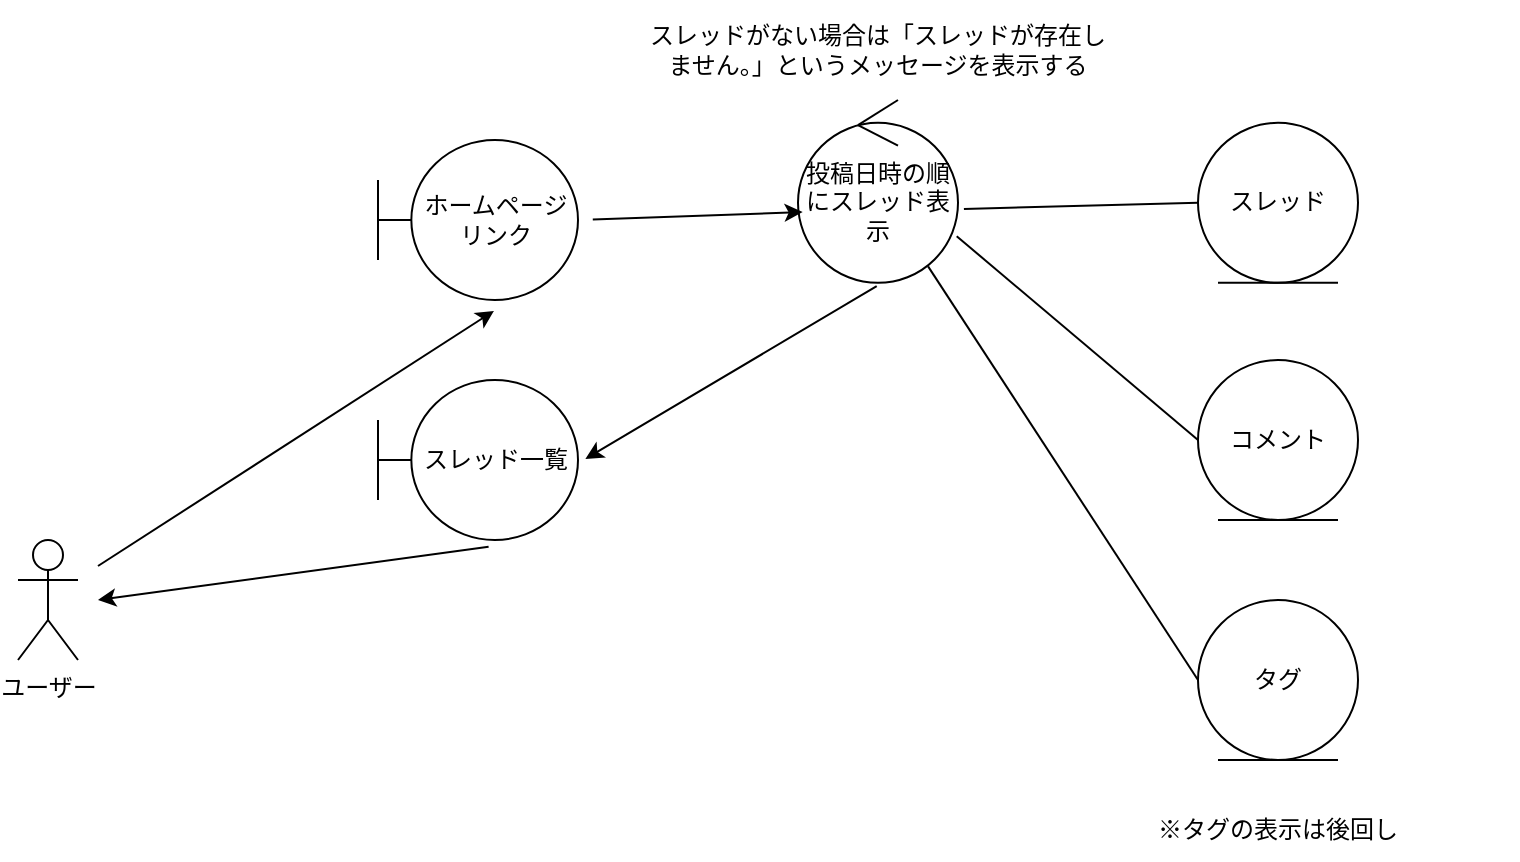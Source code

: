 <mxfile>
    <diagram id="16eyOqI4vUOZiJD28AFc" name="スレッドの一覧を見る">
        <mxGraphModel dx="802" dy="317" grid="1" gridSize="10" guides="1" tooltips="1" connect="1" arrows="1" fold="1" page="1" pageScale="1" pageWidth="827" pageHeight="1169" math="0" shadow="0">
            <root>
                <mxCell id="0"/>
                <mxCell id="1" parent="0"/>
                <mxCell id="2" value="ユーザー" style="shape=umlActor;verticalLabelPosition=bottom;verticalAlign=top;html=1;" vertex="1" parent="1">
                    <mxGeometry x="40" y="280" width="30" height="60" as="geometry"/>
                </mxCell>
                <mxCell id="3" value="スレッド一覧" style="shape=umlBoundary;whiteSpace=wrap;html=1;" vertex="1" parent="1">
                    <mxGeometry x="220" y="200" width="100" height="80" as="geometry"/>
                </mxCell>
                <mxCell id="4" value="スレッド" style="ellipse;shape=umlEntity;whiteSpace=wrap;html=1;" vertex="1" parent="1">
                    <mxGeometry x="630" y="71.43" width="80" height="80" as="geometry"/>
                </mxCell>
                <mxCell id="5" value="投稿日時の順にスレッド表示" style="ellipse;shape=umlControl;whiteSpace=wrap;html=1;" vertex="1" parent="1">
                    <mxGeometry x="430" y="60" width="80" height="91.43" as="geometry"/>
                </mxCell>
                <mxCell id="11" value="" style="endArrow=classic;html=1;entryX=1.037;entryY=0.493;entryDx=0;entryDy=0;entryPerimeter=0;exitX=0.492;exitY=1.018;exitDx=0;exitDy=0;exitPerimeter=0;" edge="1" parent="1" source="5" target="3">
                    <mxGeometry width="50" height="50" relative="1" as="geometry">
                        <mxPoint x="190" y="230" as="sourcePoint"/>
                        <mxPoint x="320" y="180" as="targetPoint"/>
                    </mxGeometry>
                </mxCell>
                <mxCell id="12" value="" style="endArrow=classic;html=1;exitX=0.553;exitY=1.042;exitDx=0;exitDy=0;exitPerimeter=0;" edge="1" parent="1" source="3">
                    <mxGeometry width="50" height="50" relative="1" as="geometry">
                        <mxPoint x="450.0" y="190" as="sourcePoint"/>
                        <mxPoint x="80" y="310" as="targetPoint"/>
                    </mxGeometry>
                </mxCell>
                <mxCell id="14" value="" style="endArrow=none;html=1;exitX=0;exitY=0.5;exitDx=0;exitDy=0;entryX=1.037;entryY=0.596;entryDx=0;entryDy=0;entryPerimeter=0;strokeColor=default;endFill=0;" edge="1" parent="1" source="4" target="5">
                    <mxGeometry width="50" height="50" relative="1" as="geometry">
                        <mxPoint x="450.0" y="190" as="sourcePoint"/>
                        <mxPoint x="332.1" y="191.28" as="targetPoint"/>
                    </mxGeometry>
                </mxCell>
                <mxCell id="ecZKm1ERWTC_xHYAxUUN-14" value="ホームページリンク" style="shape=umlBoundary;whiteSpace=wrap;html=1;" vertex="1" parent="1">
                    <mxGeometry x="220" y="80" width="100" height="80" as="geometry"/>
                </mxCell>
                <mxCell id="ecZKm1ERWTC_xHYAxUUN-15" value="" style="endArrow=classic;html=1;entryX=0.58;entryY=1.068;entryDx=0;entryDy=0;entryPerimeter=0;" edge="1" parent="1" target="ecZKm1ERWTC_xHYAxUUN-14">
                    <mxGeometry width="50" height="50" relative="1" as="geometry">
                        <mxPoint x="80" y="293" as="sourcePoint"/>
                        <mxPoint x="90" y="320" as="targetPoint"/>
                    </mxGeometry>
                </mxCell>
                <mxCell id="aMozlN4elYhWi4rIqzJm-14" value="" style="endArrow=classic;html=1;exitX=1.074;exitY=0.497;exitDx=0;exitDy=0;exitPerimeter=0;entryX=0.029;entryY=0.613;entryDx=0;entryDy=0;entryPerimeter=0;" edge="1" parent="1" source="ecZKm1ERWTC_xHYAxUUN-14" target="5">
                    <mxGeometry width="50" height="50" relative="1" as="geometry">
                        <mxPoint x="90" y="303" as="sourcePoint"/>
                        <mxPoint x="430" y="120" as="targetPoint"/>
                    </mxGeometry>
                </mxCell>
                <mxCell id="_ZYcpJ4WfwGPaslvtXWP-14" value="スレッドがない場合は「スレッドが存在しません。」というメッセージを表示する" style="text;html=1;strokeColor=none;fillColor=none;align=center;verticalAlign=middle;whiteSpace=wrap;rounded=0;" vertex="1" parent="1">
                    <mxGeometry x="350" y="10" width="240" height="50" as="geometry"/>
                </mxCell>
                <mxCell id="Ck21HtbSwbdyeCX-b5Ql-14" value="コメント" style="ellipse;shape=umlEntity;whiteSpace=wrap;html=1;" vertex="1" parent="1">
                    <mxGeometry x="630" y="190" width="80" height="80" as="geometry"/>
                </mxCell>
                <mxCell id="Ck21HtbSwbdyeCX-b5Ql-15" value="タグ" style="ellipse;shape=umlEntity;whiteSpace=wrap;html=1;" vertex="1" parent="1">
                    <mxGeometry x="630" y="310" width="80" height="80" as="geometry"/>
                </mxCell>
                <mxCell id="Ck21HtbSwbdyeCX-b5Ql-16" value="" style="endArrow=none;html=1;exitX=0;exitY=0.5;exitDx=0;exitDy=0;strokeColor=default;endFill=0;entryX=0.992;entryY=0.745;entryDx=0;entryDy=0;entryPerimeter=0;" edge="1" parent="1" source="Ck21HtbSwbdyeCX-b5Ql-14" target="5">
                    <mxGeometry width="50" height="50" relative="1" as="geometry">
                        <mxPoint x="640.0" y="120" as="sourcePoint"/>
                        <mxPoint x="510" y="110" as="targetPoint"/>
                    </mxGeometry>
                </mxCell>
                <mxCell id="Ck21HtbSwbdyeCX-b5Ql-17" value="" style="endArrow=none;html=1;exitX=0;exitY=0.5;exitDx=0;exitDy=0;strokeColor=default;endFill=0;entryX=0.813;entryY=0.91;entryDx=0;entryDy=0;entryPerimeter=0;" edge="1" parent="1" source="Ck21HtbSwbdyeCX-b5Ql-15" target="5">
                    <mxGeometry width="50" height="50" relative="1" as="geometry">
                        <mxPoint x="640" y="230" as="sourcePoint"/>
                        <mxPoint x="519.36" y="138.115" as="targetPoint"/>
                    </mxGeometry>
                </mxCell>
                <mxCell id="aEQAgDWjviVXlVtgHOFB-14" value="※タグの表示は後回し" style="text;html=1;strokeColor=none;fillColor=none;align=center;verticalAlign=middle;whiteSpace=wrap;rounded=0;" vertex="1" parent="1">
                    <mxGeometry x="550" y="410" width="240" height="30" as="geometry"/>
                </mxCell>
            </root>
        </mxGraphModel>
    </diagram>
    <diagram id="ortauVuAjIlwPxflT9BS" name="スレッドを表示する">
        <mxGraphModel dx="802" dy="317" grid="1" gridSize="10" guides="1" tooltips="1" connect="1" arrows="1" fold="1" page="1" pageScale="1" pageWidth="827" pageHeight="1169" math="0" shadow="0">
            <root>
                <mxCell id="kcaRDaUuqpD9XYRv-_c_-0"/>
                <mxCell id="kcaRDaUuqpD9XYRv-_c_-1" parent="kcaRDaUuqpD9XYRv-_c_-0"/>
                <mxCell id="qexiW3qHHMG9p8JKqQFt-0" value="ユーザー" style="shape=umlActor;verticalLabelPosition=bottom;verticalAlign=top;html=1;" vertex="1" parent="kcaRDaUuqpD9XYRv-_c_-1">
                    <mxGeometry x="20" y="250" width="30" height="60" as="geometry"/>
                </mxCell>
                <mxCell id="qexiW3qHHMG9p8JKqQFt-1" value="スレッドリンク" style="shape=umlBoundary;whiteSpace=wrap;html=1;" vertex="1" parent="kcaRDaUuqpD9XYRv-_c_-1">
                    <mxGeometry x="200" y="40" width="100" height="80" as="geometry"/>
                </mxCell>
                <mxCell id="qexiW3qHHMG9p8JKqQFt-2" value="スレッド" style="ellipse;shape=umlEntity;whiteSpace=wrap;html=1;" vertex="1" parent="kcaRDaUuqpD9XYRv-_c_-1">
                    <mxGeometry x="610" y="40" width="80" height="80" as="geometry"/>
                </mxCell>
                <mxCell id="qexiW3qHHMG9p8JKqQFt-3" value="スレッド画面表示" style="ellipse;shape=umlControl;whiteSpace=wrap;html=1;" vertex="1" parent="kcaRDaUuqpD9XYRv-_c_-1">
                    <mxGeometry x="410" y="30" width="80" height="91.43" as="geometry"/>
                </mxCell>
                <mxCell id="qexiW3qHHMG9p8JKqQFt-4" value="" style="endArrow=classic;html=1;entryX=-0.085;entryY=0.546;entryDx=0;entryDy=0;entryPerimeter=0;exitX=1.021;exitY=0.516;exitDx=0;exitDy=0;exitPerimeter=0;" edge="1" parent="kcaRDaUuqpD9XYRv-_c_-1" source="qexiW3qHHMG9p8JKqQFt-1" target="qexiW3qHHMG9p8JKqQFt-3">
                    <mxGeometry width="50" height="50" relative="1" as="geometry">
                        <mxPoint x="300" y="70" as="sourcePoint"/>
                        <mxPoint x="170" y="120" as="targetPoint"/>
                    </mxGeometry>
                </mxCell>
                <mxCell id="qexiW3qHHMG9p8JKqQFt-5" value="" style="endArrow=classic;html=1;entryX=0.553;entryY=1.042;entryDx=0;entryDy=0;entryPerimeter=0;" edge="1" parent="kcaRDaUuqpD9XYRv-_c_-1" target="qexiW3qHHMG9p8JKqQFt-1">
                    <mxGeometry width="50" height="50" relative="1" as="geometry">
                        <mxPoint x="60" y="250" as="sourcePoint"/>
                        <mxPoint x="430.0" y="80" as="targetPoint"/>
                    </mxGeometry>
                </mxCell>
                <mxCell id="wlj_wh-GPX2xL546u2TI-0" value="" style="endArrow=none;html=1;strokeColor=default;exitX=1.041;exitY=0.582;exitDx=0;exitDy=0;exitPerimeter=0;" edge="1" parent="kcaRDaUuqpD9XYRv-_c_-1" source="qexiW3qHHMG9p8JKqQFt-3">
                    <mxGeometry width="50" height="50" relative="1" as="geometry">
                        <mxPoint x="310" y="290" as="sourcePoint"/>
                        <mxPoint x="610" y="80" as="targetPoint"/>
                    </mxGeometry>
                </mxCell>
                <mxCell id="wlj_wh-GPX2xL546u2TI-1" value="スレッド画面" style="shape=umlBoundary;whiteSpace=wrap;html=1;" vertex="1" parent="kcaRDaUuqpD9XYRv-_c_-1">
                    <mxGeometry x="200" y="170" width="100" height="80" as="geometry"/>
                </mxCell>
                <mxCell id="wlj_wh-GPX2xL546u2TI-2" value="" style="endArrow=classic;html=1;entryX=1;entryY=0.509;entryDx=0;entryDy=0;entryPerimeter=0;exitX=0.491;exitY=1.026;exitDx=0;exitDy=0;exitPerimeter=0;" edge="1" parent="kcaRDaUuqpD9XYRv-_c_-1" source="qexiW3qHHMG9p8JKqQFt-3" target="wlj_wh-GPX2xL546u2TI-1">
                    <mxGeometry width="50" height="50" relative="1" as="geometry">
                        <mxPoint x="312.1" y="91.28" as="sourcePoint"/>
                        <mxPoint x="413.2" y="89.921" as="targetPoint"/>
                    </mxGeometry>
                </mxCell>
                <mxCell id="wlj_wh-GPX2xL546u2TI-3" value="" style="endArrow=classic;html=1;exitX=0.573;exitY=1.005;exitDx=0;exitDy=0;exitPerimeter=0;" edge="1" parent="kcaRDaUuqpD9XYRv-_c_-1" source="wlj_wh-GPX2xL546u2TI-1">
                    <mxGeometry width="50" height="50" relative="1" as="geometry">
                        <mxPoint x="459.28" y="133.807" as="sourcePoint"/>
                        <mxPoint x="60" y="280" as="targetPoint"/>
                    </mxGeometry>
                </mxCell>
                <mxCell id="I-04CcDT3GG_wIE_9fQq-0" value="コメント" style="ellipse;shape=umlEntity;whiteSpace=wrap;html=1;" vertex="1" parent="kcaRDaUuqpD9XYRv-_c_-1">
                    <mxGeometry x="610" y="170" width="80" height="80" as="geometry"/>
                </mxCell>
                <mxCell id="I-04CcDT3GG_wIE_9fQq-1" value="" style="endArrow=none;html=1;strokeColor=default;exitX=1.07;exitY=0.725;exitDx=0;exitDy=0;exitPerimeter=0;entryX=0;entryY=0.5;entryDx=0;entryDy=0;" edge="1" parent="kcaRDaUuqpD9XYRv-_c_-1" source="qexiW3qHHMG9p8JKqQFt-3" target="I-04CcDT3GG_wIE_9fQq-0">
                    <mxGeometry width="50" height="50" relative="1" as="geometry">
                        <mxPoint x="503.28" y="93.212" as="sourcePoint"/>
                        <mxPoint x="620" y="90" as="targetPoint"/>
                    </mxGeometry>
                </mxCell>
                <mxCell id="HTD_J6l2nY4KQ8FJfjMa-0" value="いいね！" style="ellipse;shape=umlEntity;whiteSpace=wrap;html=1;" vertex="1" parent="kcaRDaUuqpD9XYRv-_c_-1">
                    <mxGeometry x="610" y="300" width="80" height="80" as="geometry"/>
                </mxCell>
                <mxCell id="HTD_J6l2nY4KQ8FJfjMa-1" value="リプライ" style="ellipse;shape=umlEntity;whiteSpace=wrap;html=1;" vertex="1" parent="kcaRDaUuqpD9XYRv-_c_-1">
                    <mxGeometry x="610" y="434.5" width="80" height="80" as="geometry"/>
                </mxCell>
                <mxCell id="HTD_J6l2nY4KQ8FJfjMa-2" value="" style="endArrow=none;html=1;strokeColor=default;exitX=0.981;exitY=0.907;exitDx=0;exitDy=0;exitPerimeter=0;entryX=0;entryY=0.5;entryDx=0;entryDy=0;" edge="1" parent="kcaRDaUuqpD9XYRv-_c_-1" source="qexiW3qHHMG9p8JKqQFt-3" target="HTD_J6l2nY4KQ8FJfjMa-0">
                    <mxGeometry width="50" height="50" relative="1" as="geometry">
                        <mxPoint x="505.6" y="106.287" as="sourcePoint"/>
                        <mxPoint x="620" y="220" as="targetPoint"/>
                    </mxGeometry>
                </mxCell>
                <mxCell id="HTD_J6l2nY4KQ8FJfjMa-3" value="" style="endArrow=none;html=1;strokeColor=default;exitX=0.814;exitY=0.968;exitDx=0;exitDy=0;exitPerimeter=0;entryX=0;entryY=0.5;entryDx=0;entryDy=0;" edge="1" parent="kcaRDaUuqpD9XYRv-_c_-1" source="qexiW3qHHMG9p8JKqQFt-3" target="HTD_J6l2nY4KQ8FJfjMa-1">
                    <mxGeometry width="50" height="50" relative="1" as="geometry">
                        <mxPoint x="498.48" y="122.927" as="sourcePoint"/>
                        <mxPoint x="620" y="350" as="targetPoint"/>
                    </mxGeometry>
                </mxCell>
            </root>
        </mxGraphModel>
    </diagram>
    <diagram id="cU08t72oDYUH-mnlgh8g" name="スレッドを作成する">
        <mxGraphModel dx="802" dy="317" grid="1" gridSize="10" guides="1" tooltips="1" connect="1" arrows="1" fold="1" page="1" pageScale="1" pageWidth="827" pageHeight="1169" math="0" shadow="0">
            <root>
                <mxCell id="aPVodODCLuqvzJZr_wCX-0"/>
                <mxCell id="aPVodODCLuqvzJZr_wCX-1" parent="aPVodODCLuqvzJZr_wCX-0"/>
                <mxCell id="RfS_-xIE6bnTubqghoAc-0" value="ユーザー" style="shape=umlActor;verticalLabelPosition=bottom;verticalAlign=top;html=1;" vertex="1" parent="aPVodODCLuqvzJZr_wCX-1">
                    <mxGeometry x="40" y="260" width="30" height="60" as="geometry"/>
                </mxCell>
                <mxCell id="RfS_-xIE6bnTubqghoAc-1" value="スレッド作成ボタン" style="shape=umlBoundary;whiteSpace=wrap;html=1;" vertex="1" parent="aPVodODCLuqvzJZr_wCX-1">
                    <mxGeometry x="220" y="50" width="100" height="80" as="geometry"/>
                </mxCell>
                <mxCell id="RfS_-xIE6bnTubqghoAc-3" value="スレッド作成画面表示" style="ellipse;shape=umlControl;whiteSpace=wrap;html=1;" vertex="1" parent="aPVodODCLuqvzJZr_wCX-1">
                    <mxGeometry x="430" y="40" width="80" height="91.43" as="geometry"/>
                </mxCell>
                <mxCell id="RfS_-xIE6bnTubqghoAc-4" value="" style="endArrow=classic;html=1;entryX=-0.085;entryY=0.546;entryDx=0;entryDy=0;entryPerimeter=0;exitX=1.021;exitY=0.516;exitDx=0;exitDy=0;exitPerimeter=0;" edge="1" parent="aPVodODCLuqvzJZr_wCX-1" source="RfS_-xIE6bnTubqghoAc-1" target="RfS_-xIE6bnTubqghoAc-3">
                    <mxGeometry width="50" height="50" relative="1" as="geometry">
                        <mxPoint x="320" y="80" as="sourcePoint"/>
                        <mxPoint x="190" y="130" as="targetPoint"/>
                    </mxGeometry>
                </mxCell>
                <mxCell id="RfS_-xIE6bnTubqghoAc-5" value="" style="endArrow=classic;html=1;entryX=0.553;entryY=1.042;entryDx=0;entryDy=0;entryPerimeter=0;" edge="1" parent="aPVodODCLuqvzJZr_wCX-1" target="RfS_-xIE6bnTubqghoAc-1">
                    <mxGeometry width="50" height="50" relative="1" as="geometry">
                        <mxPoint x="80" y="280" as="sourcePoint"/>
                        <mxPoint x="450.0" y="90" as="targetPoint"/>
                    </mxGeometry>
                </mxCell>
                <mxCell id="RfS_-xIE6bnTubqghoAc-7" value="スレッド作成画面" style="shape=umlBoundary;whiteSpace=wrap;html=1;" vertex="1" parent="aPVodODCLuqvzJZr_wCX-1">
                    <mxGeometry x="220" y="180" width="100" height="80" as="geometry"/>
                </mxCell>
                <mxCell id="RfS_-xIE6bnTubqghoAc-8" value="" style="endArrow=classic;html=1;entryX=1;entryY=0.509;entryDx=0;entryDy=0;entryPerimeter=0;exitX=0.491;exitY=1.026;exitDx=0;exitDy=0;exitPerimeter=0;" edge="1" parent="aPVodODCLuqvzJZr_wCX-1" source="RfS_-xIE6bnTubqghoAc-3" target="RfS_-xIE6bnTubqghoAc-7">
                    <mxGeometry width="50" height="50" relative="1" as="geometry">
                        <mxPoint x="332.1" y="101.28" as="sourcePoint"/>
                        <mxPoint x="433.2" y="99.921" as="targetPoint"/>
                    </mxGeometry>
                </mxCell>
                <mxCell id="RfS_-xIE6bnTubqghoAc-9" value="" style="endArrow=classic;html=1;exitX=0.573;exitY=1.005;exitDx=0;exitDy=0;exitPerimeter=0;" edge="1" parent="aPVodODCLuqvzJZr_wCX-1" source="RfS_-xIE6bnTubqghoAc-7">
                    <mxGeometry width="50" height="50" relative="1" as="geometry">
                        <mxPoint x="479.28" y="143.807" as="sourcePoint"/>
                        <mxPoint x="80" y="290" as="targetPoint"/>
                    </mxGeometry>
                </mxCell>
                <mxCell id="jH4MEO62NXfL5EUcNfBW-0" value="作成するボタン" style="shape=umlBoundary;whiteSpace=wrap;html=1;" vertex="1" parent="aPVodODCLuqvzJZr_wCX-1">
                    <mxGeometry x="220" y="310" width="100" height="80" as="geometry"/>
                </mxCell>
                <mxCell id="jH4MEO62NXfL5EUcNfBW-1" value="" style="endArrow=classic;html=1;entryX=0.6;entryY=0;entryDx=0;entryDy=0;entryPerimeter=0;" edge="1" parent="aPVodODCLuqvzJZr_wCX-1" target="jH4MEO62NXfL5EUcNfBW-0">
                    <mxGeometry width="50" height="50" relative="1" as="geometry">
                        <mxPoint x="80" y="300" as="sourcePoint"/>
                        <mxPoint x="80" y="298.003" as="targetPoint"/>
                    </mxGeometry>
                </mxCell>
                <mxCell id="jH4MEO62NXfL5EUcNfBW-2" value="スレッド作成" style="ellipse;shape=umlControl;whiteSpace=wrap;html=1;" vertex="1" parent="aPVodODCLuqvzJZr_wCX-1">
                    <mxGeometry x="430" y="298.57" width="80" height="91.43" as="geometry"/>
                </mxCell>
                <mxCell id="jH4MEO62NXfL5EUcNfBW-3" value="" style="endArrow=classic;html=1;entryX=-0.028;entryY=0.534;entryDx=0;entryDy=0;entryPerimeter=0;exitX=1.034;exitY=0.467;exitDx=0;exitDy=0;exitPerimeter=0;" edge="1" parent="aPVodODCLuqvzJZr_wCX-1" source="jH4MEO62NXfL5EUcNfBW-0" target="jH4MEO62NXfL5EUcNfBW-2">
                    <mxGeometry width="50" height="50" relative="1" as="geometry">
                        <mxPoint x="80" y="301.333" as="sourcePoint"/>
                        <mxPoint x="290" y="320" as="targetPoint"/>
                    </mxGeometry>
                </mxCell>
                <mxCell id="sxhtgewkcZwmSsDUylqH-0" value="スレッド" style="ellipse;shape=umlEntity;whiteSpace=wrap;html=1;" vertex="1" parent="aPVodODCLuqvzJZr_wCX-1">
                    <mxGeometry x="620" y="310" width="80" height="80" as="geometry"/>
                </mxCell>
                <mxCell id="sxhtgewkcZwmSsDUylqH-1" value="コメント" style="ellipse;shape=umlEntity;whiteSpace=wrap;html=1;" vertex="1" parent="aPVodODCLuqvzJZr_wCX-1">
                    <mxGeometry x="620" y="440" width="80" height="80" as="geometry"/>
                </mxCell>
                <mxCell id="oiWkC8d-LoEyBgw7i2t5-0" value="" style="endArrow=none;html=1;strokeColor=default;exitX=1.07;exitY=0.546;exitDx=0;exitDy=0;exitPerimeter=0;entryX=0;entryY=0.5;entryDx=0;entryDy=0;" edge="1" parent="aPVodODCLuqvzJZr_wCX-1" source="jH4MEO62NXfL5EUcNfBW-2" target="sxhtgewkcZwmSsDUylqH-0">
                    <mxGeometry width="50" height="50" relative="1" as="geometry">
                        <mxPoint x="513.28" y="93.212" as="sourcePoint"/>
                        <mxPoint x="630" y="90" as="targetPoint"/>
                    </mxGeometry>
                </mxCell>
                <mxCell id="oiWkC8d-LoEyBgw7i2t5-1" value="" style="endArrow=none;html=1;strokeColor=default;exitX=1.056;exitY=0.74;exitDx=0;exitDy=0;exitPerimeter=0;entryX=0;entryY=0.5;entryDx=0;entryDy=0;" edge="1" parent="aPVodODCLuqvzJZr_wCX-1" source="jH4MEO62NXfL5EUcNfBW-2" target="sxhtgewkcZwmSsDUylqH-1">
                    <mxGeometry width="50" height="50" relative="1" as="geometry">
                        <mxPoint x="525.6" y="358.491" as="sourcePoint"/>
                        <mxPoint x="630" y="360" as="targetPoint"/>
                    </mxGeometry>
                </mxCell>
                <mxCell id="oiWkC8d-LoEyBgw7i2t5-2" value="スレッド画面表示" style="ellipse;shape=umlControl;whiteSpace=wrap;html=1;" vertex="1" parent="aPVodODCLuqvzJZr_wCX-1">
                    <mxGeometry x="430" y="460" width="80" height="91.43" as="geometry"/>
                </mxCell>
                <mxCell id="rviivkKzHzu2LEKPjG72-0" value="" style="endArrow=classic;html=1;entryX=0.5;entryY=0;entryDx=0;entryDy=0;entryPerimeter=0;exitX=0.5;exitY=1.044;exitDx=0;exitDy=0;exitPerimeter=0;" edge="1" parent="aPVodODCLuqvzJZr_wCX-1" source="jH4MEO62NXfL5EUcNfBW-2" target="oiWkC8d-LoEyBgw7i2t5-2">
                    <mxGeometry width="50" height="50" relative="1" as="geometry">
                        <mxPoint x="333.4" y="357.36" as="sourcePoint"/>
                        <mxPoint x="437.76" y="357.394" as="targetPoint"/>
                    </mxGeometry>
                </mxCell>
                <mxCell id="rviivkKzHzu2LEKPjG72-1" value="スレッド画面" style="shape=umlBoundary;whiteSpace=wrap;html=1;" vertex="1" parent="aPVodODCLuqvzJZr_wCX-1">
                    <mxGeometry x="220" y="471.43" width="100" height="80" as="geometry"/>
                </mxCell>
                <mxCell id="rviivkKzHzu2LEKPjG72-2" value="" style="endArrow=classic;html=1;entryX=1.022;entryY=0.463;entryDx=0;entryDy=0;entryPerimeter=0;exitX=0;exitY=0.53;exitDx=0;exitDy=0;exitPerimeter=0;" edge="1" parent="aPVodODCLuqvzJZr_wCX-1" source="oiWkC8d-LoEyBgw7i2t5-2" target="rviivkKzHzu2LEKPjG72-1">
                    <mxGeometry width="50" height="50" relative="1" as="geometry">
                        <mxPoint x="480" y="404.023" as="sourcePoint"/>
                        <mxPoint x="480" y="470" as="targetPoint"/>
                    </mxGeometry>
                </mxCell>
                <mxCell id="rviivkKzHzu2LEKPjG72-3" value="" style="endArrow=classic;html=1;exitX=0.622;exitY=0.005;exitDx=0;exitDy=0;exitPerimeter=0;" edge="1" parent="aPVodODCLuqvzJZr_wCX-1" source="rviivkKzHzu2LEKPjG72-1">
                    <mxGeometry width="50" height="50" relative="1" as="geometry">
                        <mxPoint x="333.4" y="357.36" as="sourcePoint"/>
                        <mxPoint x="80" y="310" as="targetPoint"/>
                    </mxGeometry>
                </mxCell>
            </root>
        </mxGraphModel>
    </diagram>
    <diagram id="M_1okmff0ueREkOFdTc2" name="コメントを投稿する">
        <mxGraphModel dx="802" dy="317" grid="1" gridSize="10" guides="1" tooltips="1" connect="1" arrows="1" fold="1" page="1" pageScale="1" pageWidth="827" pageHeight="1169" math="0" shadow="0">
            <root>
                <mxCell id="8CQXsHcheKg5R3YWd01f-0"/>
                <mxCell id="8CQXsHcheKg5R3YWd01f-1" parent="8CQXsHcheKg5R3YWd01f-0"/>
                <mxCell id="nUVQH_FejRwof_c-E--2-0" value="ユーザー" style="shape=umlActor;verticalLabelPosition=bottom;verticalAlign=top;html=1;" vertex="1" parent="8CQXsHcheKg5R3YWd01f-1">
                    <mxGeometry x="50" y="250" width="30" height="60" as="geometry"/>
                </mxCell>
                <mxCell id="nUVQH_FejRwof_c-E--2-1" value="投稿するボタン" style="shape=umlBoundary;whiteSpace=wrap;html=1;" vertex="1" parent="8CQXsHcheKg5R3YWd01f-1">
                    <mxGeometry x="230" y="40" width="100" height="80" as="geometry"/>
                </mxCell>
                <mxCell id="nUVQH_FejRwof_c-E--2-2" value="コメント作成" style="ellipse;shape=umlControl;whiteSpace=wrap;html=1;" vertex="1" parent="8CQXsHcheKg5R3YWd01f-1">
                    <mxGeometry x="440" y="30" width="80" height="91.43" as="geometry"/>
                </mxCell>
                <mxCell id="nUVQH_FejRwof_c-E--2-3" value="" style="endArrow=classic;html=1;entryX=-0.085;entryY=0.546;entryDx=0;entryDy=0;entryPerimeter=0;exitX=1.021;exitY=0.516;exitDx=0;exitDy=0;exitPerimeter=0;" edge="1" parent="8CQXsHcheKg5R3YWd01f-1" source="nUVQH_FejRwof_c-E--2-1" target="nUVQH_FejRwof_c-E--2-2">
                    <mxGeometry width="50" height="50" relative="1" as="geometry">
                        <mxPoint x="330" y="70" as="sourcePoint"/>
                        <mxPoint x="200" y="120" as="targetPoint"/>
                    </mxGeometry>
                </mxCell>
                <mxCell id="nUVQH_FejRwof_c-E--2-4" value="" style="endArrow=classic;html=1;entryX=0.553;entryY=1.042;entryDx=0;entryDy=0;entryPerimeter=0;" edge="1" parent="8CQXsHcheKg5R3YWd01f-1" target="nUVQH_FejRwof_c-E--2-1">
                    <mxGeometry width="50" height="50" relative="1" as="geometry">
                        <mxPoint x="90" y="270" as="sourcePoint"/>
                        <mxPoint x="460.0" y="80" as="targetPoint"/>
                    </mxGeometry>
                </mxCell>
                <mxCell id="nUVQH_FejRwof_c-E--2-5" value="スレッド画面" style="shape=umlBoundary;whiteSpace=wrap;html=1;" vertex="1" parent="8CQXsHcheKg5R3YWd01f-1">
                    <mxGeometry x="230" y="180" width="100" height="80" as="geometry"/>
                </mxCell>
                <mxCell id="nUVQH_FejRwof_c-E--2-6" value="" style="endArrow=classic;html=1;entryX=1;entryY=0.509;entryDx=0;entryDy=0;entryPerimeter=0;exitX=-0.022;exitY=0.546;exitDx=0;exitDy=0;exitPerimeter=0;" edge="1" parent="8CQXsHcheKg5R3YWd01f-1" source="6YOjsSPrE1OBVkyQNW9C-0" target="nUVQH_FejRwof_c-E--2-5">
                    <mxGeometry width="50" height="50" relative="1" as="geometry">
                        <mxPoint x="342.1" y="91.28" as="sourcePoint"/>
                        <mxPoint x="443.2" y="89.921" as="targetPoint"/>
                    </mxGeometry>
                </mxCell>
                <mxCell id="nUVQH_FejRwof_c-E--2-7" value="" style="endArrow=classic;html=1;exitX=0.573;exitY=1.005;exitDx=0;exitDy=0;exitPerimeter=0;" edge="1" parent="8CQXsHcheKg5R3YWd01f-1" source="nUVQH_FejRwof_c-E--2-5">
                    <mxGeometry width="50" height="50" relative="1" as="geometry">
                        <mxPoint x="489.28" y="133.807" as="sourcePoint"/>
                        <mxPoint x="90" y="280" as="targetPoint"/>
                    </mxGeometry>
                </mxCell>
                <mxCell id="MbJQUxiXyPQIOVFK-2gR-0" value="コメント" style="ellipse;shape=umlEntity;whiteSpace=wrap;html=1;" vertex="1" parent="8CQXsHcheKg5R3YWd01f-1">
                    <mxGeometry x="610" y="40" width="80" height="80" as="geometry"/>
                </mxCell>
                <mxCell id="MbJQUxiXyPQIOVFK-2gR-1" value="" style="endArrow=none;html=1;strokeColor=default;exitX=1.07;exitY=0.546;exitDx=0;exitDy=0;exitPerimeter=0;entryX=0;entryY=0.5;entryDx=0;entryDy=0;" edge="1" parent="8CQXsHcheKg5R3YWd01f-1" target="MbJQUxiXyPQIOVFK-2gR-0">
                    <mxGeometry width="50" height="50" relative="1" as="geometry">
                        <mxPoint x="520.0" y="79.921" as="sourcePoint"/>
                        <mxPoint x="634.4" y="-178.57" as="targetPoint"/>
                    </mxGeometry>
                </mxCell>
                <mxCell id="6YOjsSPrE1OBVkyQNW9C-0" value="投稿したコメントを最下部に配置して表示" style="ellipse;shape=umlControl;whiteSpace=wrap;html=1;" vertex="1" parent="8CQXsHcheKg5R3YWd01f-1">
                    <mxGeometry x="440" y="168.57" width="80" height="91.43" as="geometry"/>
                </mxCell>
                <mxCell id="6YOjsSPrE1OBVkyQNW9C-1" value="" style="endArrow=classic;html=1;entryX=0.508;entryY=0.078;entryDx=0;entryDy=0;entryPerimeter=0;exitX=0.496;exitY=1;exitDx=0;exitDy=0;exitPerimeter=0;" edge="1" parent="8CQXsHcheKg5R3YWd01f-1" source="nUVQH_FejRwof_c-E--2-2" target="6YOjsSPrE1OBVkyQNW9C-0">
                    <mxGeometry width="50" height="50" relative="1" as="geometry">
                        <mxPoint x="489.28" y="133.807" as="sourcePoint"/>
                        <mxPoint x="340" y="220.72" as="targetPoint"/>
                    </mxGeometry>
                </mxCell>
            </root>
        </mxGraphModel>
    </diagram>
    <diagram id="t-0z8O_8mcG82AHZPnJS" name="コメントにいいね！する">
        <mxGraphModel dx="802" dy="317" grid="1" gridSize="10" guides="1" tooltips="1" connect="1" arrows="1" fold="1" page="1" pageScale="1" pageWidth="827" pageHeight="1169" math="0" shadow="0">
            <root>
                <mxCell id="jAeXaSqk8k15IGw555Uh-0"/>
                <mxCell id="jAeXaSqk8k15IGw555Uh-1" parent="jAeXaSqk8k15IGw555Uh-0"/>
                <mxCell id="cvXnyViQ3NIF_B_mvHCb-0" value="ユーザー" style="shape=umlActor;verticalLabelPosition=bottom;verticalAlign=top;html=1;" vertex="1" parent="jAeXaSqk8k15IGw555Uh-1">
                    <mxGeometry x="40" y="340" width="30" height="60" as="geometry"/>
                </mxCell>
                <mxCell id="cvXnyViQ3NIF_B_mvHCb-1" value="いいね！&lt;br&gt;ボタン" style="shape=umlBoundary;whiteSpace=wrap;html=1;" vertex="1" parent="jAeXaSqk8k15IGw555Uh-1">
                    <mxGeometry x="220" y="130" width="100" height="80" as="geometry"/>
                </mxCell>
                <mxCell id="cvXnyViQ3NIF_B_mvHCb-2" value="いいね！を登録" style="ellipse;shape=umlControl;whiteSpace=wrap;html=1;" vertex="1" parent="jAeXaSqk8k15IGw555Uh-1">
                    <mxGeometry x="430" y="120" width="80" height="91.43" as="geometry"/>
                </mxCell>
                <mxCell id="cvXnyViQ3NIF_B_mvHCb-3" value="" style="endArrow=classic;html=1;entryX=-0.085;entryY=0.546;entryDx=0;entryDy=0;entryPerimeter=0;exitX=1.021;exitY=0.516;exitDx=0;exitDy=0;exitPerimeter=0;" edge="1" parent="jAeXaSqk8k15IGw555Uh-1" source="cvXnyViQ3NIF_B_mvHCb-1" target="cvXnyViQ3NIF_B_mvHCb-2">
                    <mxGeometry width="50" height="50" relative="1" as="geometry">
                        <mxPoint x="320" y="160" as="sourcePoint"/>
                        <mxPoint x="190" y="210" as="targetPoint"/>
                    </mxGeometry>
                </mxCell>
                <mxCell id="cvXnyViQ3NIF_B_mvHCb-4" value="" style="endArrow=classic;html=1;entryX=0.553;entryY=1.042;entryDx=0;entryDy=0;entryPerimeter=0;" edge="1" parent="jAeXaSqk8k15IGw555Uh-1" target="cvXnyViQ3NIF_B_mvHCb-1">
                    <mxGeometry width="50" height="50" relative="1" as="geometry">
                        <mxPoint x="80" y="360" as="sourcePoint"/>
                        <mxPoint x="450.0" y="170" as="targetPoint"/>
                    </mxGeometry>
                </mxCell>
                <mxCell id="cvXnyViQ3NIF_B_mvHCb-5" value="スレッド画面" style="shape=umlBoundary;whiteSpace=wrap;html=1;" vertex="1" parent="jAeXaSqk8k15IGw555Uh-1">
                    <mxGeometry x="220" y="280" width="100" height="80" as="geometry"/>
                </mxCell>
                <mxCell id="cvXnyViQ3NIF_B_mvHCb-6" value="" style="endArrow=classic;html=1;exitX=0.491;exitY=1.026;exitDx=0;exitDy=0;exitPerimeter=0;" edge="1" parent="jAeXaSqk8k15IGw555Uh-1" source="cvXnyViQ3NIF_B_mvHCb-2">
                    <mxGeometry width="50" height="50" relative="1" as="geometry">
                        <mxPoint x="332.1" y="181.28" as="sourcePoint"/>
                        <mxPoint x="469" y="280" as="targetPoint"/>
                    </mxGeometry>
                </mxCell>
                <mxCell id="cvXnyViQ3NIF_B_mvHCb-7" value="" style="endArrow=classic;html=1;exitX=0.573;exitY=1.005;exitDx=0;exitDy=0;exitPerimeter=0;" edge="1" parent="jAeXaSqk8k15IGw555Uh-1" source="cvXnyViQ3NIF_B_mvHCb-5">
                    <mxGeometry width="50" height="50" relative="1" as="geometry">
                        <mxPoint x="479.28" y="223.807" as="sourcePoint"/>
                        <mxPoint x="80" y="370" as="targetPoint"/>
                    </mxGeometry>
                </mxCell>
                <mxCell id="cvXnyViQ3NIF_B_mvHCb-21" value="※ユーザーのエンティティができるまで、ローカルストレージにも、どのチャットにいいね！したかの情報を持たせる" style="text;html=1;strokeColor=none;fillColor=none;align=center;verticalAlign=middle;whiteSpace=wrap;rounded=0;" vertex="1" parent="jAeXaSqk8k15IGw555Uh-1">
                    <mxGeometry x="414" y="40" width="240" height="70" as="geometry"/>
                </mxCell>
                <mxCell id="cvXnyViQ3NIF_B_mvHCb-22" value="チャット" style="ellipse;shape=umlEntity;whiteSpace=wrap;html=1;" vertex="1" parent="jAeXaSqk8k15IGw555Uh-1">
                    <mxGeometry x="620" y="130" width="80" height="80" as="geometry"/>
                </mxCell>
                <mxCell id="cvXnyViQ3NIF_B_mvHCb-23" value="" style="endArrow=none;html=1;strokeColor=default;entryX=0;entryY=0.5;entryDx=0;entryDy=0;" edge="1" parent="jAeXaSqk8k15IGw555Uh-1" target="cvXnyViQ3NIF_B_mvHCb-22">
                    <mxGeometry width="50" height="50" relative="1" as="geometry">
                        <mxPoint x="520" y="170" as="sourcePoint"/>
                        <mxPoint x="630.0" y="440" as="targetPoint"/>
                    </mxGeometry>
                </mxCell>
                <mxCell id="cvXnyViQ3NIF_B_mvHCb-32" value="いいね！" style="ellipse;shape=umlEntity;whiteSpace=wrap;html=1;" vertex="1" parent="jAeXaSqk8k15IGw555Uh-1">
                    <mxGeometry x="620" y="260" width="80" height="80" as="geometry"/>
                </mxCell>
                <mxCell id="cvXnyViQ3NIF_B_mvHCb-33" value="" style="endArrow=none;html=1;strokeColor=default;entryX=0;entryY=0.5;entryDx=0;entryDy=0;exitX=1.021;exitY=0.778;exitDx=0;exitDy=0;exitPerimeter=0;" edge="1" parent="jAeXaSqk8k15IGw555Uh-1" source="cvXnyViQ3NIF_B_mvHCb-2" target="cvXnyViQ3NIF_B_mvHCb-32">
                    <mxGeometry width="50" height="50" relative="1" as="geometry">
                        <mxPoint x="530" y="180" as="sourcePoint"/>
                        <mxPoint x="630" y="180" as="targetPoint"/>
                    </mxGeometry>
                </mxCell>
                <mxCell id="cvXnyViQ3NIF_B_mvHCb-35" value="いいね！をインクリメントして表示" style="ellipse;shape=umlControl;whiteSpace=wrap;html=1;" vertex="1" parent="jAeXaSqk8k15IGw555Uh-1">
                    <mxGeometry x="430" y="268.57" width="80" height="91.43" as="geometry"/>
                </mxCell>
                <mxCell id="cvXnyViQ3NIF_B_mvHCb-38" value="" style="endArrow=classic;html=1;exitX=0.004;exitY=0.611;exitDx=0;exitDy=0;exitPerimeter=0;entryX=1.041;entryY=0.571;entryDx=0;entryDy=0;entryPerimeter=0;" edge="1" parent="jAeXaSqk8k15IGw555Uh-1" source="cvXnyViQ3NIF_B_mvHCb-35" target="cvXnyViQ3NIF_B_mvHCb-5">
                    <mxGeometry width="50" height="50" relative="1" as="geometry">
                        <mxPoint x="332.1" y="181.28" as="sourcePoint"/>
                        <mxPoint x="400" y="400" as="targetPoint"/>
                    </mxGeometry>
                </mxCell>
                <mxCell id="KEmIFhmkRiypcot36rpT-0" value="&lt;span style=&quot;color: rgb(51 , 51 , 51) ; font-family: &amp;#34;helvetica neue&amp;#34; , &amp;#34;helvetica&amp;#34; , &amp;#34;segoe ui&amp;#34; , &amp;#34;arial&amp;#34; , &amp;#34;freesans&amp;#34; , sans-serif ; font-size: 16px ; font-style: normal ; font-weight: 400 ; letter-spacing: normal ; text-indent: 0px ; text-transform: none ; word-spacing: 0px ; background-color: rgb(255 , 255 , 255) ; display: inline ; float: none&quot;&gt;いいね！済みコメントの場合「いいね！」ボタンをdisable状態にする&lt;/span&gt;" style="text;whiteSpace=wrap;html=1;" vertex="1" parent="jAeXaSqk8k15IGw555Uh-1">
                    <mxGeometry x="170" y="40" width="200" height="70" as="geometry"/>
                </mxCell>
            </root>
        </mxGraphModel>
    </diagram>
    <diagram id="CZXr3WC1jSjJa2xP6PVd" name="コメントに返信する">
        <mxGraphModel dx="802" dy="317" grid="1" gridSize="10" guides="1" tooltips="1" connect="1" arrows="1" fold="1" page="1" pageScale="1" pageWidth="827" pageHeight="1169" math="0" shadow="0">
            <root>
                <mxCell id="vqEZuc7QdgPazIYEeoxt-0"/>
                <mxCell id="vqEZuc7QdgPazIYEeoxt-1" parent="vqEZuc7QdgPazIYEeoxt-0"/>
                <mxCell id="9vtfxwQhs1xPXYrxAzOo-0" value="ユーザー" style="shape=umlActor;verticalLabelPosition=bottom;verticalAlign=top;html=1;" vertex="1" parent="vqEZuc7QdgPazIYEeoxt-1">
                    <mxGeometry x="40" y="360" width="30" height="60" as="geometry"/>
                </mxCell>
                <mxCell id="9vtfxwQhs1xPXYrxAzOo-1" value="返信する&lt;br&gt;ボタン" style="shape=umlBoundary;whiteSpace=wrap;html=1;" vertex="1" parent="vqEZuc7QdgPazIYEeoxt-1">
                    <mxGeometry x="220" y="150" width="100" height="80" as="geometry"/>
                </mxCell>
                <mxCell id="9vtfxwQhs1xPXYrxAzOo-2" value="リプライを登録" style="ellipse;shape=umlControl;whiteSpace=wrap;html=1;" vertex="1" parent="vqEZuc7QdgPazIYEeoxt-1">
                    <mxGeometry x="430" y="140" width="80" height="91.43" as="geometry"/>
                </mxCell>
                <mxCell id="9vtfxwQhs1xPXYrxAzOo-3" value="" style="endArrow=classic;html=1;entryX=-0.085;entryY=0.546;entryDx=0;entryDy=0;entryPerimeter=0;exitX=1.021;exitY=0.516;exitDx=0;exitDy=0;exitPerimeter=0;" edge="1" parent="vqEZuc7QdgPazIYEeoxt-1" source="9vtfxwQhs1xPXYrxAzOo-1" target="9vtfxwQhs1xPXYrxAzOo-2">
                    <mxGeometry width="50" height="50" relative="1" as="geometry">
                        <mxPoint x="320" y="180" as="sourcePoint"/>
                        <mxPoint x="190" y="230" as="targetPoint"/>
                    </mxGeometry>
                </mxCell>
                <mxCell id="9vtfxwQhs1xPXYrxAzOo-4" value="" style="endArrow=classic;html=1;entryX=0.553;entryY=1.042;entryDx=0;entryDy=0;entryPerimeter=0;" edge="1" parent="vqEZuc7QdgPazIYEeoxt-1" target="9vtfxwQhs1xPXYrxAzOo-1">
                    <mxGeometry width="50" height="50" relative="1" as="geometry">
                        <mxPoint x="80" y="380" as="sourcePoint"/>
                        <mxPoint x="450.0" y="190" as="targetPoint"/>
                    </mxGeometry>
                </mxCell>
                <mxCell id="9vtfxwQhs1xPXYrxAzOo-5" value="スレッド画面" style="shape=umlBoundary;whiteSpace=wrap;html=1;" vertex="1" parent="vqEZuc7QdgPazIYEeoxt-1">
                    <mxGeometry x="220" y="300" width="100" height="80" as="geometry"/>
                </mxCell>
                <mxCell id="9vtfxwQhs1xPXYrxAzOo-6" value="" style="endArrow=classic;html=1;exitX=0.491;exitY=1.026;exitDx=0;exitDy=0;exitPerimeter=0;" edge="1" parent="vqEZuc7QdgPazIYEeoxt-1" source="9vtfxwQhs1xPXYrxAzOo-2">
                    <mxGeometry width="50" height="50" relative="1" as="geometry">
                        <mxPoint x="332.1" y="201.28" as="sourcePoint"/>
                        <mxPoint x="469" y="300" as="targetPoint"/>
                    </mxGeometry>
                </mxCell>
                <mxCell id="9vtfxwQhs1xPXYrxAzOo-7" value="" style="endArrow=classic;html=1;exitX=0.573;exitY=1.005;exitDx=0;exitDy=0;exitPerimeter=0;" edge="1" parent="vqEZuc7QdgPazIYEeoxt-1" source="9vtfxwQhs1xPXYrxAzOo-5">
                    <mxGeometry width="50" height="50" relative="1" as="geometry">
                        <mxPoint x="479.28" y="243.807" as="sourcePoint"/>
                        <mxPoint x="80" y="390" as="targetPoint"/>
                    </mxGeometry>
                </mxCell>
                <mxCell id="9vtfxwQhs1xPXYrxAzOo-9" value="リプライ" style="ellipse;shape=umlEntity;whiteSpace=wrap;html=1;" vertex="1" parent="vqEZuc7QdgPazIYEeoxt-1">
                    <mxGeometry x="620" y="300" width="80" height="80" as="geometry"/>
                </mxCell>
                <mxCell id="9vtfxwQhs1xPXYrxAzOo-10" value="" style="endArrow=none;html=1;strokeColor=default;entryX=0;entryY=0.5;entryDx=0;entryDy=0;exitX=0.995;exitY=0.7;exitDx=0;exitDy=0;exitPerimeter=0;" edge="1" parent="vqEZuc7QdgPazIYEeoxt-1" target="9vtfxwQhs1xPXYrxAzOo-9" source="9vtfxwQhs1xPXYrxAzOo-2">
                    <mxGeometry width="50" height="50" relative="1" as="geometry">
                        <mxPoint x="520" y="190" as="sourcePoint"/>
                        <mxPoint x="630.0" y="460" as="targetPoint"/>
                    </mxGeometry>
                </mxCell>
                <mxCell id="9vtfxwQhs1xPXYrxAzOo-13" value="投稿したリプライを最下部に配置して表示" style="ellipse;shape=umlControl;whiteSpace=wrap;html=1;" vertex="1" parent="vqEZuc7QdgPazIYEeoxt-1">
                    <mxGeometry x="430" y="288.57" width="80" height="91.43" as="geometry"/>
                </mxCell>
                <mxCell id="9vtfxwQhs1xPXYrxAzOo-14" value="" style="endArrow=classic;html=1;exitX=0.004;exitY=0.611;exitDx=0;exitDy=0;exitPerimeter=0;entryX=1.041;entryY=0.571;entryDx=0;entryDy=0;entryPerimeter=0;" edge="1" parent="vqEZuc7QdgPazIYEeoxt-1" source="9vtfxwQhs1xPXYrxAzOo-13" target="9vtfxwQhs1xPXYrxAzOo-5">
                    <mxGeometry width="50" height="50" relative="1" as="geometry">
                        <mxPoint x="332.1" y="201.28" as="sourcePoint"/>
                        <mxPoint x="400" y="420" as="targetPoint"/>
                    </mxGeometry>
                </mxCell>
                <mxCell id="vyxZn3Qs4XgAgqMrxmO4-0" value="チャット" style="ellipse;shape=umlEntity;whiteSpace=wrap;html=1;" vertex="1" parent="vqEZuc7QdgPazIYEeoxt-1">
                    <mxGeometry x="620" y="150" width="80" height="80" as="geometry"/>
                </mxCell>
                <mxCell id="vyxZn3Qs4XgAgqMrxmO4-1" value="" style="endArrow=none;html=1;strokeColor=default;entryX=0;entryY=0.5;entryDx=0;entryDy=0;exitX=1.021;exitY=0.568;exitDx=0;exitDy=0;exitPerimeter=0;" edge="1" parent="vqEZuc7QdgPazIYEeoxt-1" source="9vtfxwQhs1xPXYrxAzOo-2" target="vyxZn3Qs4XgAgqMrxmO4-0">
                    <mxGeometry width="50" height="50" relative="1" as="geometry">
                        <mxPoint x="530" y="190" as="sourcePoint"/>
                        <mxPoint x="630.0" y="350" as="targetPoint"/>
                    </mxGeometry>
                </mxCell>
                <mxCell id="dVxg6KFltpgoCXF3-f2z-0" value="&lt;span style=&quot;color: rgb(51 , 51 , 51) ; font-family: &amp;#34;helvetica neue&amp;#34; , &amp;#34;helvetica&amp;#34; , &amp;#34;segoe ui&amp;#34; , &amp;#34;arial&amp;#34; , &amp;#34;freesans&amp;#34; , sans-serif ; font-size: 16px ; font-style: normal ; font-weight: 400 ; letter-spacing: normal ; text-indent: 0px ; text-transform: none ; word-spacing: 0px ; background-color: rgb(255 , 255 , 255) ; display: inline ; float: none&quot;&gt;返信済みコメントの場合「返信する」ボタンをdisable状態にする&lt;/span&gt;" style="text;whiteSpace=wrap;html=1;" vertex="1" parent="vqEZuc7QdgPazIYEeoxt-1">
                    <mxGeometry x="190" y="60" width="200" height="70" as="geometry"/>
                </mxCell>
            </root>
        </mxGraphModel>
    </diagram>
</mxfile>